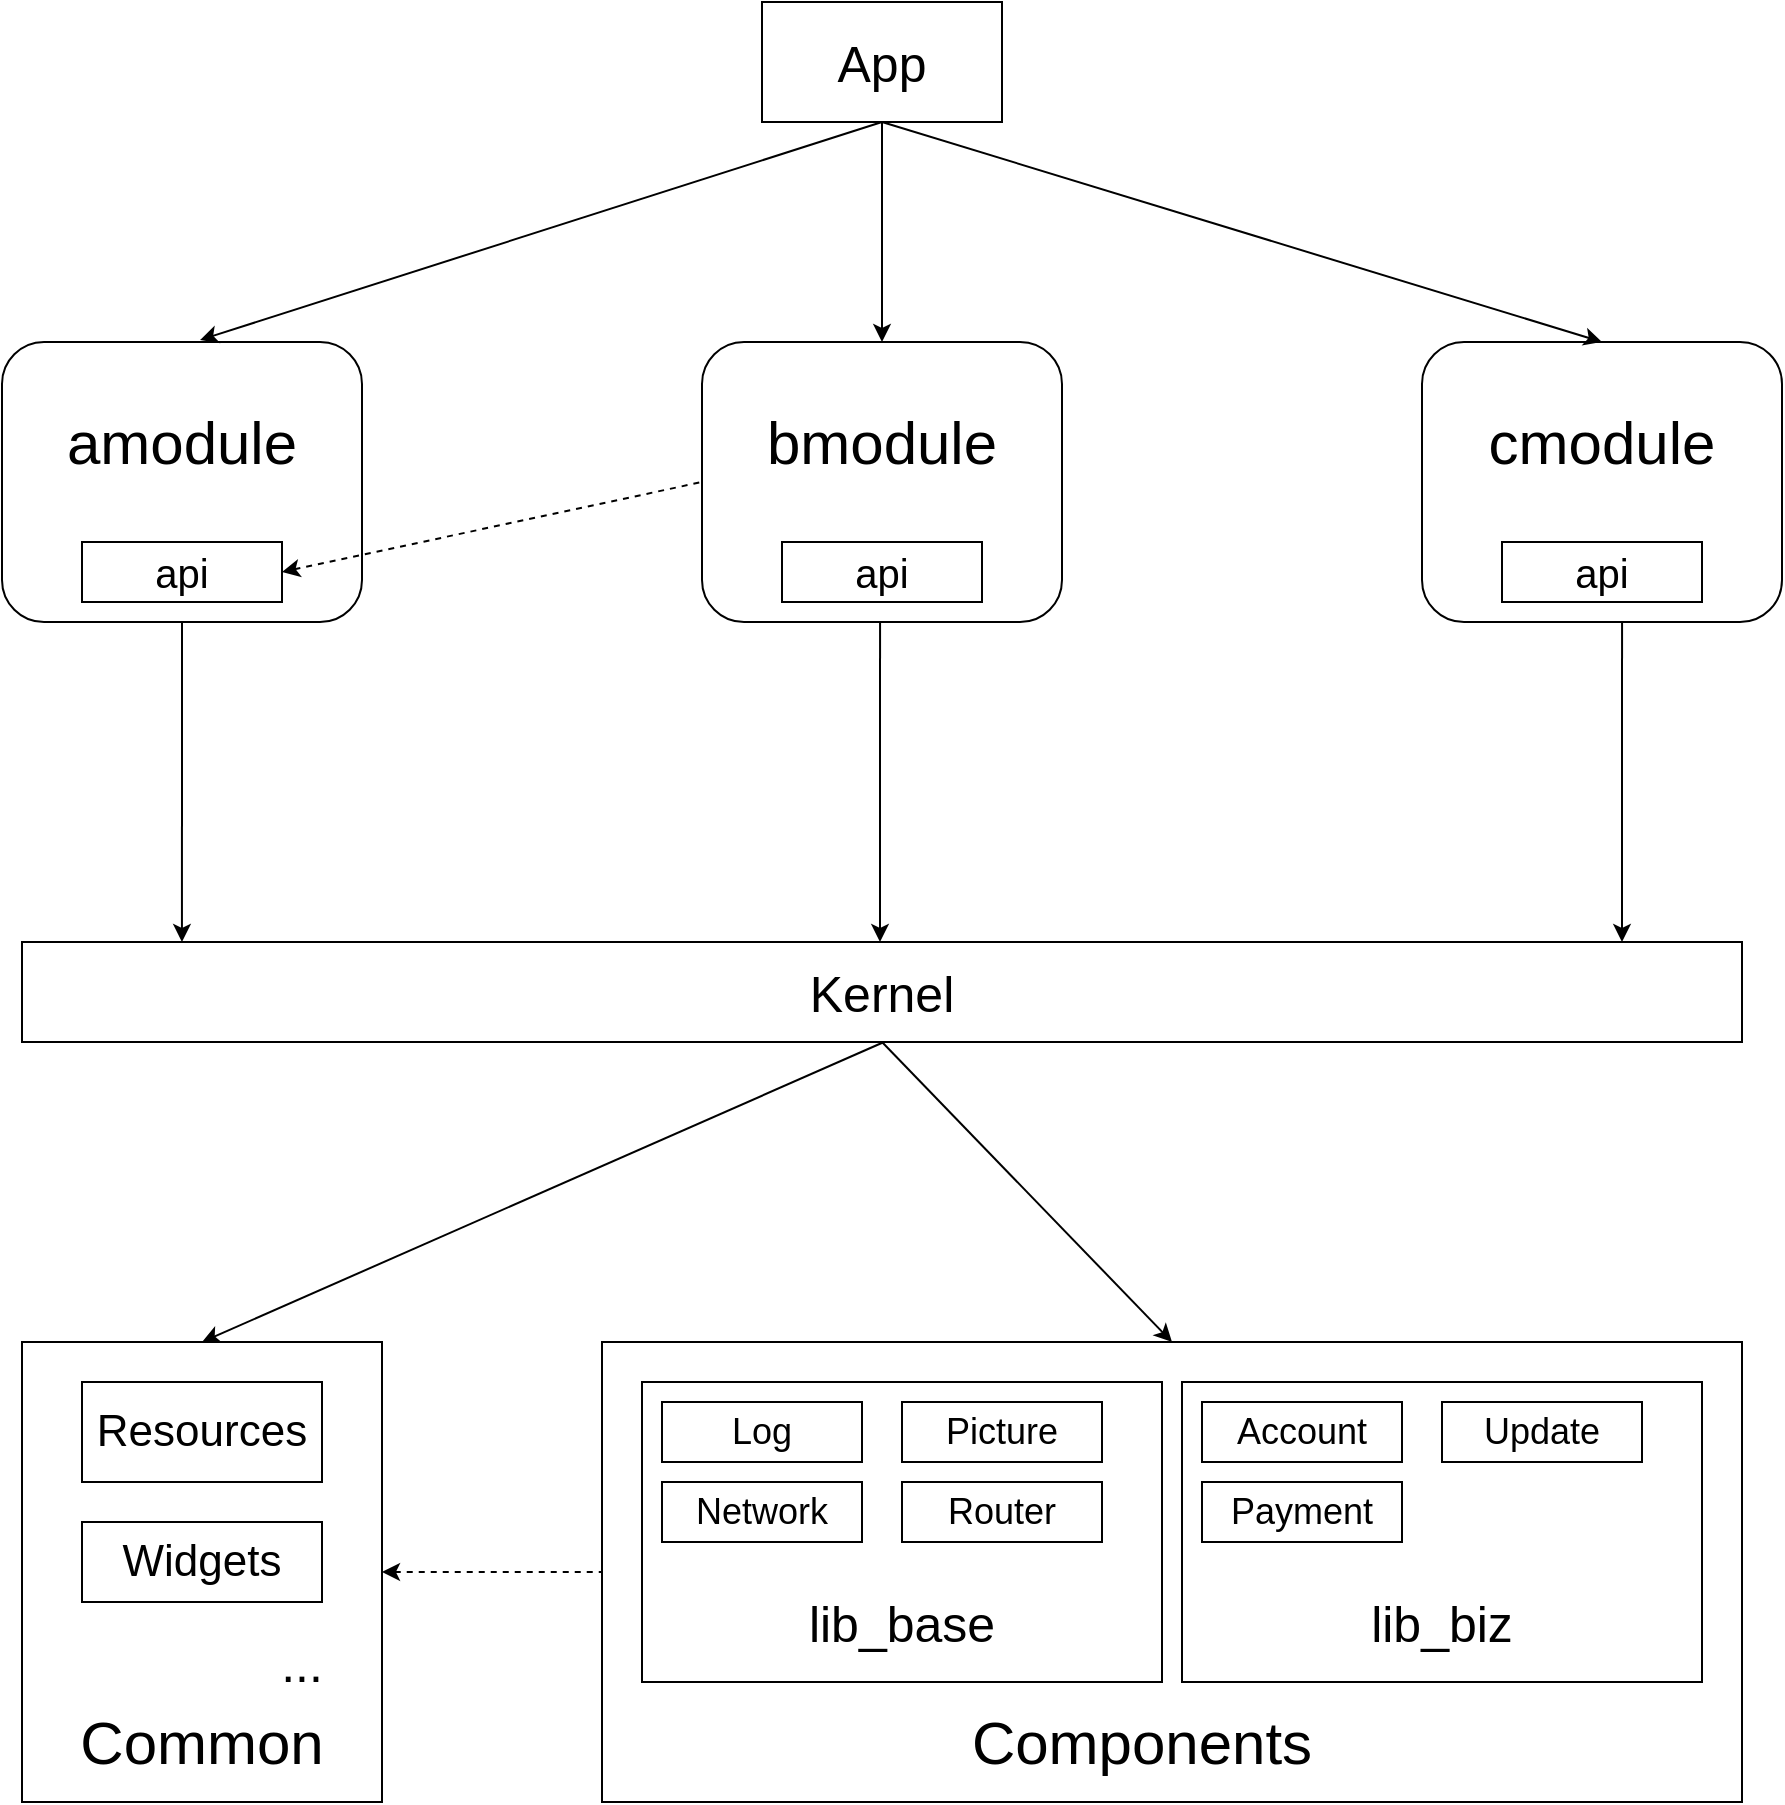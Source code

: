 <mxfile>
    <diagram id="MTXUfVl3pw-XoY5IJts_" name="Page-1">
        <mxGraphModel dx="873" dy="1045" grid="1" gridSize="10" guides="1" tooltips="1" connect="1" arrows="1" fold="1" page="1" pageScale="1" pageWidth="3300" pageHeight="4681" background="#FFFFFF" math="0" shadow="0">
            <root>
                <mxCell id="0"/>
                <mxCell id="1" parent="0"/>
                <mxCell id="126" style="edgeStyle=orthogonalEdgeStyle;rounded=0;orthogonalLoop=1;jettySize=auto;html=1;exitX=0.5;exitY=1;exitDx=0;exitDy=0;entryX=0.5;entryY=0;entryDx=0;entryDy=0;" parent="1" source="2" target="90" edge="1">
                    <mxGeometry relative="1" as="geometry"/>
                </mxCell>
                <mxCell id="2" value="&lt;font style=&quot;font-size: 25px&quot;&gt;App&lt;/font&gt;" style="rounded=0;whiteSpace=wrap;html=1;" parent="1" vertex="1">
                    <mxGeometry x="1730" y="590" width="120" height="60" as="geometry"/>
                </mxCell>
                <mxCell id="3" value="" style="rounded=1;whiteSpace=wrap;html=1;" parent="1" vertex="1">
                    <mxGeometry x="1350" y="760" width="180" height="140" as="geometry"/>
                </mxCell>
                <mxCell id="6" value="&lt;font style=&quot;font-size: 25px&quot;&gt;Kernel&lt;/font&gt;" style="rounded=0;whiteSpace=wrap;html=1;" parent="1" vertex="1">
                    <mxGeometry x="1360" y="1060" width="860" height="50" as="geometry"/>
                </mxCell>
                <mxCell id="87" value="&lt;font style=&quot;font-size: 20px&quot;&gt;api&lt;/font&gt;" style="rounded=0;whiteSpace=wrap;html=1;" parent="1" vertex="1">
                    <mxGeometry x="1390" y="860" width="100" height="30" as="geometry"/>
                </mxCell>
                <mxCell id="89" value="&lt;font style=&quot;font-size: 30px&quot;&gt;amodule&lt;/font&gt;" style="rounded=0;whiteSpace=wrap;html=1;strokeColor=none;" parent="1" vertex="1">
                    <mxGeometry x="1380" y="780" width="120" height="60" as="geometry"/>
                </mxCell>
                <mxCell id="90" value="" style="rounded=1;whiteSpace=wrap;html=1;" parent="1" vertex="1">
                    <mxGeometry x="1700" y="760" width="180" height="140" as="geometry"/>
                </mxCell>
                <mxCell id="91" value="&lt;font style=&quot;font-size: 20px&quot;&gt;api&lt;/font&gt;" style="rounded=0;whiteSpace=wrap;html=1;" parent="1" vertex="1">
                    <mxGeometry x="1740" y="860" width="100" height="30" as="geometry"/>
                </mxCell>
                <mxCell id="92" value="&lt;font style=&quot;font-size: 30px&quot;&gt;bmodule&lt;/font&gt;" style="rounded=0;whiteSpace=wrap;html=1;strokeColor=none;" parent="1" vertex="1">
                    <mxGeometry x="1730" y="780" width="120" height="60" as="geometry"/>
                </mxCell>
                <mxCell id="93" value="" style="rounded=1;whiteSpace=wrap;html=1;" parent="1" vertex="1">
                    <mxGeometry x="2060" y="760" width="180" height="140" as="geometry"/>
                </mxCell>
                <mxCell id="94" value="&lt;font style=&quot;font-size: 20px&quot;&gt;api&lt;/font&gt;" style="rounded=0;whiteSpace=wrap;html=1;" parent="1" vertex="1">
                    <mxGeometry x="2100" y="860" width="100" height="30" as="geometry"/>
                </mxCell>
                <mxCell id="95" value="&lt;font style=&quot;font-size: 30px&quot;&gt;cmodule&lt;/font&gt;" style="rounded=0;whiteSpace=wrap;html=1;strokeColor=none;" parent="1" vertex="1">
                    <mxGeometry x="2090" y="780" width="120" height="60" as="geometry"/>
                </mxCell>
                <mxCell id="99" value="" style="rounded=0;whiteSpace=wrap;html=1;" parent="1" vertex="1">
                    <mxGeometry x="1360" y="1260" width="180" height="230" as="geometry"/>
                </mxCell>
                <mxCell id="100" value="&lt;font style=&quot;font-size: 30px&quot;&gt;Common&lt;/font&gt;" style="text;html=1;strokeColor=none;fillColor=none;align=center;verticalAlign=middle;whiteSpace=wrap;rounded=0;" parent="1" vertex="1">
                    <mxGeometry x="1430" y="1450" width="40" height="20" as="geometry"/>
                </mxCell>
                <mxCell id="102" value="" style="rounded=0;whiteSpace=wrap;html=1;" parent="1" vertex="1">
                    <mxGeometry x="1650" y="1260" width="570" height="230" as="geometry"/>
                </mxCell>
                <mxCell id="103" value="" style="rounded=0;whiteSpace=wrap;html=1;" parent="1" vertex="1">
                    <mxGeometry x="1670" y="1280" width="260" height="150" as="geometry"/>
                </mxCell>
                <mxCell id="104" value="&lt;font style=&quot;font-size: 25px&quot;&gt;...&lt;/font&gt;" style="text;html=1;strokeColor=none;fillColor=none;align=center;verticalAlign=middle;whiteSpace=wrap;rounded=0;" parent="1" vertex="1">
                    <mxGeometry x="1480" y="1410" width="40" height="20" as="geometry"/>
                </mxCell>
                <mxCell id="105" value="&lt;font style=&quot;font-size: 30px&quot;&gt;Components&lt;/font&gt;" style="text;html=1;strokeColor=none;fillColor=none;align=center;verticalAlign=middle;whiteSpace=wrap;rounded=0;" parent="1" vertex="1">
                    <mxGeometry x="1900" y="1450" width="40" height="20" as="geometry"/>
                </mxCell>
                <mxCell id="107" value="" style="rounded=0;whiteSpace=wrap;html=1;" parent="1" vertex="1">
                    <mxGeometry x="1940" y="1280" width="260" height="150" as="geometry"/>
                </mxCell>
                <mxCell id="108" value="&lt;font style=&quot;font-size: 25px&quot;&gt;lib_base&lt;/font&gt;" style="text;html=1;strokeColor=none;fillColor=none;align=center;verticalAlign=middle;whiteSpace=wrap;rounded=0;" parent="1" vertex="1">
                    <mxGeometry x="1780" y="1390" width="40" height="20" as="geometry"/>
                </mxCell>
                <mxCell id="109" value="&lt;font style=&quot;font-size: 25px&quot;&gt;lib_biz&lt;/font&gt;" style="text;html=1;strokeColor=none;fillColor=none;align=center;verticalAlign=middle;whiteSpace=wrap;rounded=0;" parent="1" vertex="1">
                    <mxGeometry x="2050" y="1390" width="40" height="20" as="geometry"/>
                </mxCell>
                <mxCell id="112" value="&lt;font style=&quot;font-size: 18px&quot;&gt;Log&lt;/font&gt;" style="rounded=0;whiteSpace=wrap;html=1;" parent="1" vertex="1">
                    <mxGeometry x="1680" y="1290" width="100" height="30" as="geometry"/>
                </mxCell>
                <mxCell id="114" value="&lt;font style=&quot;font-size: 18px&quot;&gt;Account&lt;/font&gt;" style="rounded=0;whiteSpace=wrap;html=1;" parent="1" vertex="1">
                    <mxGeometry x="1950" y="1290" width="100" height="30" as="geometry"/>
                </mxCell>
                <mxCell id="115" value="&lt;font style=&quot;font-size: 18px&quot;&gt;Payment&lt;/font&gt;" style="rounded=0;whiteSpace=wrap;html=1;" parent="1" vertex="1">
                    <mxGeometry x="1950" y="1330" width="100" height="30" as="geometry"/>
                </mxCell>
                <mxCell id="116" value="&lt;font style=&quot;font-size: 18px&quot;&gt;Network&lt;/font&gt;" style="rounded=0;whiteSpace=wrap;html=1;" parent="1" vertex="1">
                    <mxGeometry x="1680" y="1330" width="100" height="30" as="geometry"/>
                </mxCell>
                <mxCell id="117" value="&lt;font style=&quot;font-size: 18px&quot;&gt;Picture&lt;/font&gt;" style="rounded=0;whiteSpace=wrap;html=1;" parent="1" vertex="1">
                    <mxGeometry x="1800" y="1290" width="100" height="30" as="geometry"/>
                </mxCell>
                <mxCell id="118" value="&lt;font style=&quot;font-size: 18px&quot;&gt;Router&lt;/font&gt;" style="rounded=0;whiteSpace=wrap;html=1;" parent="1" vertex="1">
                    <mxGeometry x="1800" y="1330" width="100" height="30" as="geometry"/>
                </mxCell>
                <mxCell id="128" value="" style="endArrow=classic;html=1;entryX=0.55;entryY=-0.007;entryDx=0;entryDy=0;entryPerimeter=0;" parent="1" target="3" edge="1">
                    <mxGeometry width="50" height="50" relative="1" as="geometry">
                        <mxPoint x="1790" y="650" as="sourcePoint"/>
                        <mxPoint x="1450" y="750" as="targetPoint"/>
                    </mxGeometry>
                </mxCell>
                <mxCell id="132" value="" style="endArrow=classic;html=1;exitX=0.5;exitY=1;exitDx=0;exitDy=0;entryX=0.5;entryY=0;entryDx=0;entryDy=0;" parent="1" source="2" target="93" edge="1">
                    <mxGeometry width="50" height="50" relative="1" as="geometry">
                        <mxPoint x="1710" y="1070" as="sourcePoint"/>
                        <mxPoint x="1760" y="1020" as="targetPoint"/>
                    </mxGeometry>
                </mxCell>
                <mxCell id="133" value="" style="endArrow=classic;html=1;entryX=0.093;entryY=0;entryDx=0;entryDy=0;entryPerimeter=0;exitX=0.5;exitY=1;exitDx=0;exitDy=0;" parent="1" source="3" target="6" edge="1">
                    <mxGeometry width="50" height="50" relative="1" as="geometry">
                        <mxPoint x="1510" y="960" as="sourcePoint"/>
                        <mxPoint x="1760" y="1020" as="targetPoint"/>
                    </mxGeometry>
                </mxCell>
                <mxCell id="134" value="" style="endArrow=classic;html=1;entryX=0.093;entryY=0;entryDx=0;entryDy=0;entryPerimeter=0;exitX=0.5;exitY=1;exitDx=0;exitDy=0;" parent="1" edge="1">
                    <mxGeometry width="50" height="50" relative="1" as="geometry">
                        <mxPoint x="1789.02" y="900" as="sourcePoint"/>
                        <mxPoint x="1789" y="1060" as="targetPoint"/>
                    </mxGeometry>
                </mxCell>
                <mxCell id="135" value="" style="endArrow=classic;html=1;entryX=0.093;entryY=0;entryDx=0;entryDy=0;entryPerimeter=0;exitX=0.5;exitY=1;exitDx=0;exitDy=0;" parent="1" edge="1">
                    <mxGeometry width="50" height="50" relative="1" as="geometry">
                        <mxPoint x="2160.02" y="900" as="sourcePoint"/>
                        <mxPoint x="2160" y="1060" as="targetPoint"/>
                    </mxGeometry>
                </mxCell>
                <mxCell id="137" value="" style="endArrow=none;dashed=1;html=1;sketch=0;startArrow=classic;startFill=1;exitX=1;exitY=0.5;exitDx=0;exitDy=0;entryX=0;entryY=0.5;entryDx=0;entryDy=0;" parent="1" source="87" target="90" edge="1">
                    <mxGeometry width="50" height="50" relative="1" as="geometry">
                        <mxPoint x="1610" y="930" as="sourcePoint"/>
                        <mxPoint x="1690" y="840" as="targetPoint"/>
                    </mxGeometry>
                </mxCell>
                <mxCell id="140" value="" style="endArrow=none;dashed=1;html=1;sketch=0;startArrow=classic;startFill=1;exitX=1;exitY=0.5;exitDx=0;exitDy=0;entryX=0;entryY=0.5;entryDx=0;entryDy=0;" parent="1" source="99" target="102" edge="1">
                    <mxGeometry width="50" height="50" relative="1" as="geometry">
                        <mxPoint x="1580" y="1235" as="sourcePoint"/>
                        <mxPoint x="1790" y="1190" as="targetPoint"/>
                    </mxGeometry>
                </mxCell>
                <mxCell id="141" value="&lt;font style=&quot;font-size: 18px&quot;&gt;Update&lt;/font&gt;" style="rounded=0;whiteSpace=wrap;html=1;" parent="1" vertex="1">
                    <mxGeometry x="2070" y="1290" width="100" height="30" as="geometry"/>
                </mxCell>
                <mxCell id="142" value="" style="endArrow=classic;html=1;entryX=0.5;entryY=0;entryDx=0;entryDy=0;" parent="1" target="99" edge="1">
                    <mxGeometry width="50" height="50" relative="1" as="geometry">
                        <mxPoint x="1791" y="1110" as="sourcePoint"/>
                        <mxPoint x="1450" y="1219.02" as="targetPoint"/>
                    </mxGeometry>
                </mxCell>
                <mxCell id="143" value="" style="endArrow=classic;html=1;exitX=0.5;exitY=1;exitDx=0;exitDy=0;entryX=0.5;entryY=0;entryDx=0;entryDy=0;" parent="1" target="102" edge="1">
                    <mxGeometry width="50" height="50" relative="1" as="geometry">
                        <mxPoint x="1790" y="1110" as="sourcePoint"/>
                        <mxPoint x="2150" y="1220" as="targetPoint"/>
                    </mxGeometry>
                </mxCell>
                <mxCell id="144" value="&lt;span style=&quot;font-size: 22px&quot;&gt;Resources&lt;/span&gt;" style="rounded=0;whiteSpace=wrap;html=1;" vertex="1" parent="1">
                    <mxGeometry x="1390" y="1280" width="120" height="50" as="geometry"/>
                </mxCell>
                <mxCell id="146" value="&lt;span style=&quot;font-size: 22px&quot;&gt;Widgets&lt;/span&gt;" style="rounded=0;whiteSpace=wrap;html=1;" vertex="1" parent="1">
                    <mxGeometry x="1390" y="1350" width="120" height="40" as="geometry"/>
                </mxCell>
            </root>
        </mxGraphModel>
    </diagram>
</mxfile>